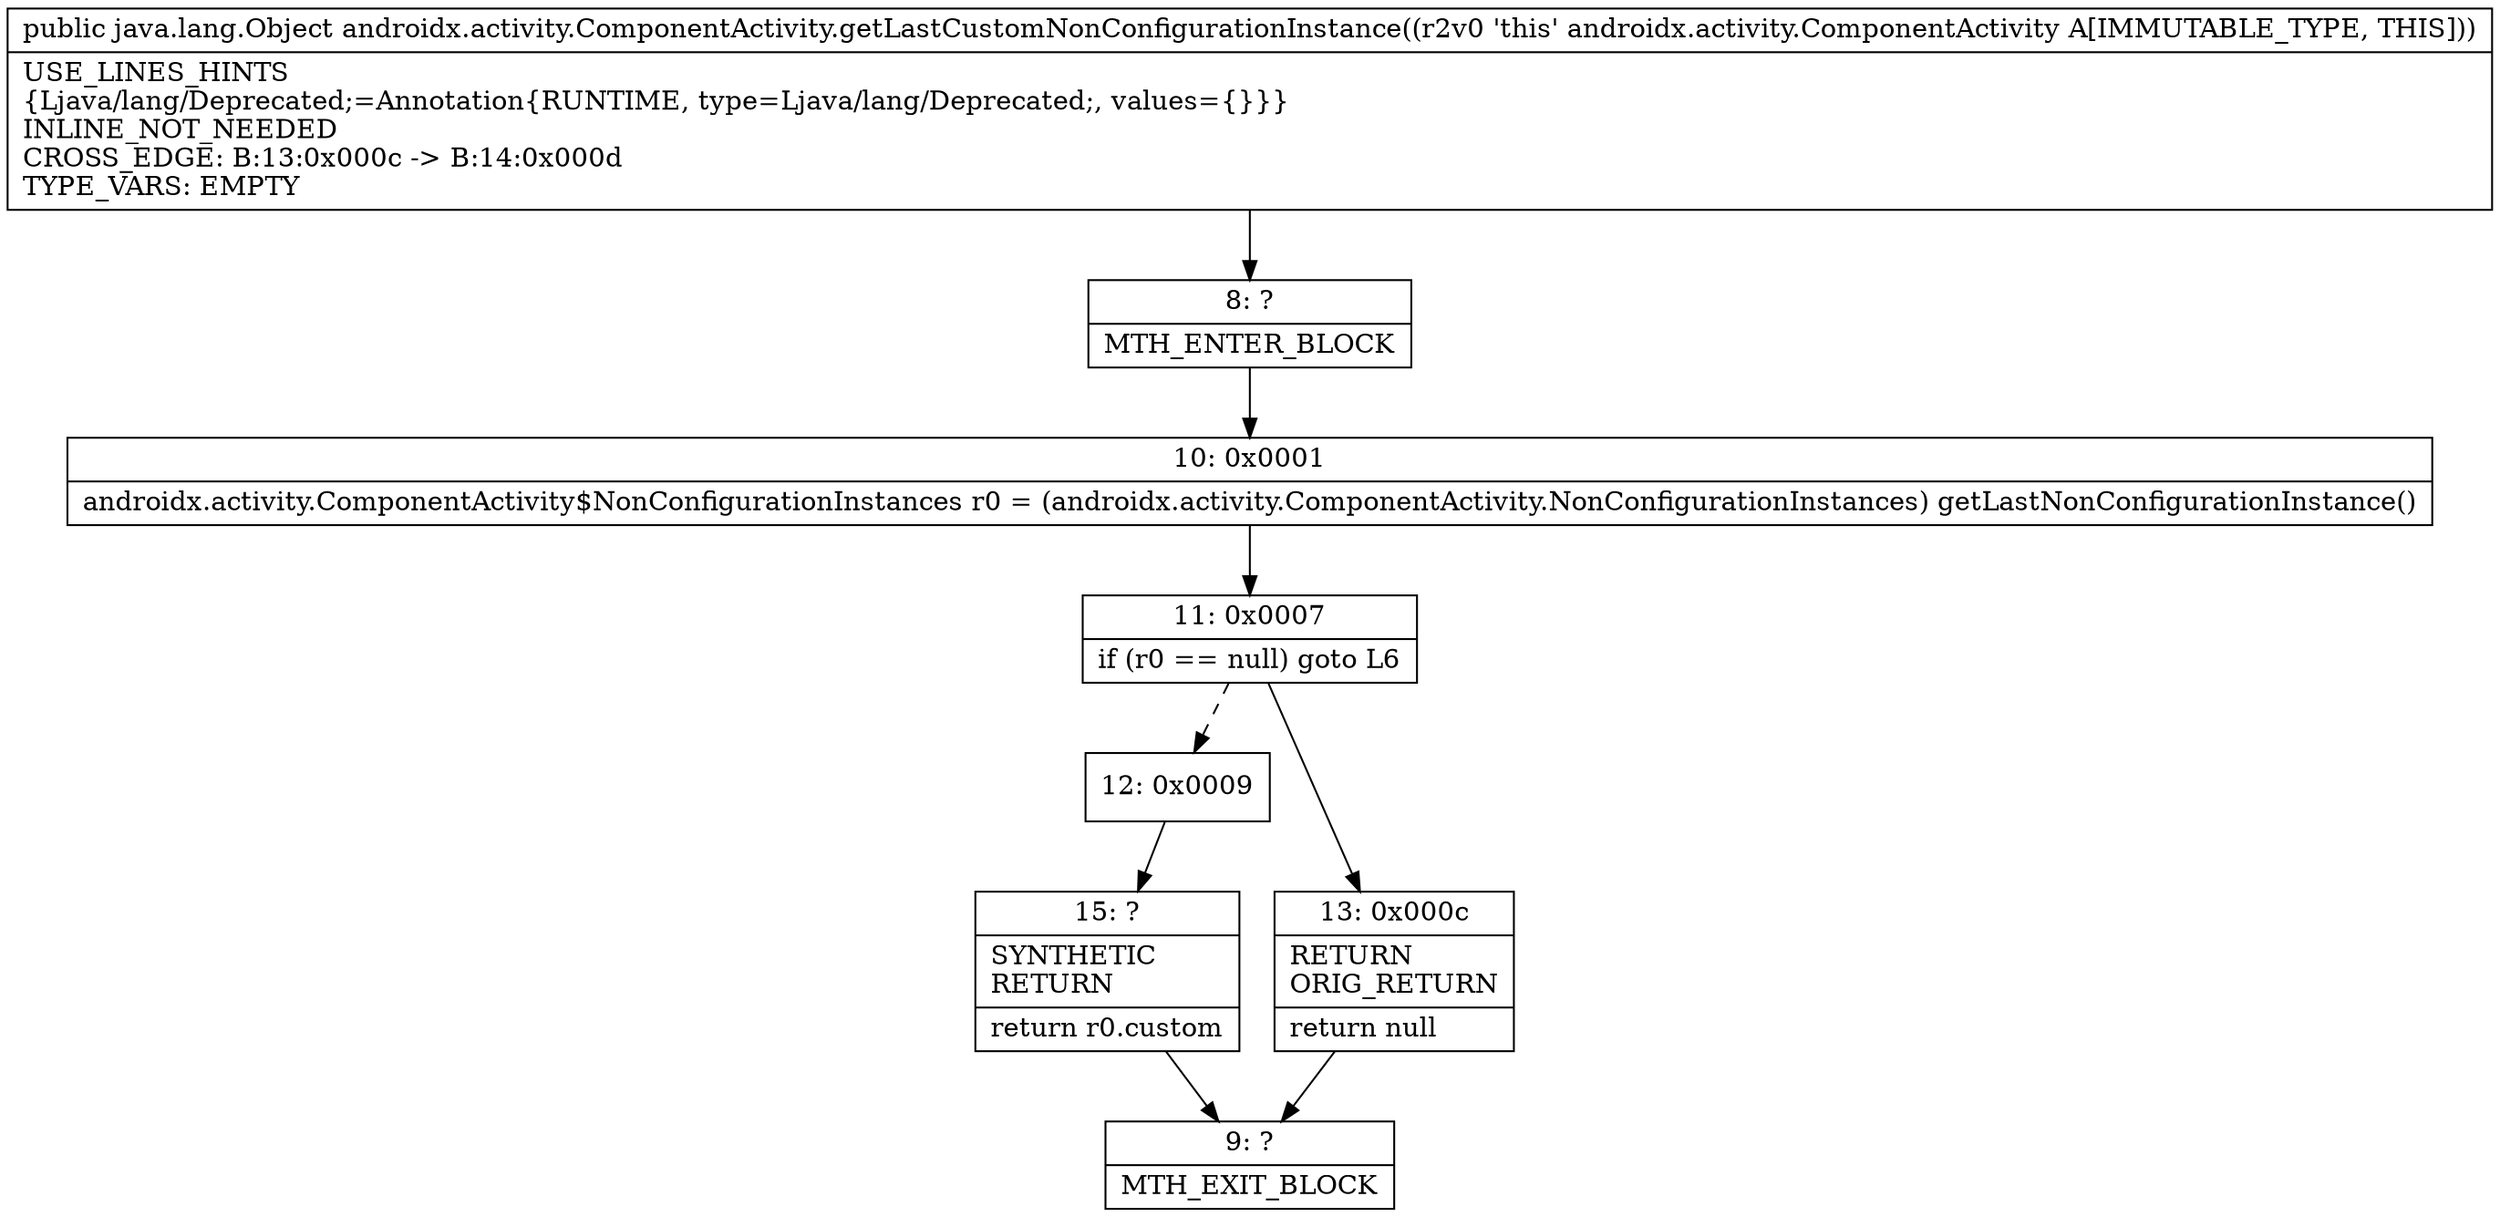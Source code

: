 digraph "CFG forandroidx.activity.ComponentActivity.getLastCustomNonConfigurationInstance()Ljava\/lang\/Object;" {
Node_8 [shape=record,label="{8\:\ ?|MTH_ENTER_BLOCK\l}"];
Node_10 [shape=record,label="{10\:\ 0x0001|androidx.activity.ComponentActivity$NonConfigurationInstances r0 = (androidx.activity.ComponentActivity.NonConfigurationInstances) getLastNonConfigurationInstance()\l}"];
Node_11 [shape=record,label="{11\:\ 0x0007|if (r0 == null) goto L6\l}"];
Node_12 [shape=record,label="{12\:\ 0x0009}"];
Node_15 [shape=record,label="{15\:\ ?|SYNTHETIC\lRETURN\l|return r0.custom\l}"];
Node_9 [shape=record,label="{9\:\ ?|MTH_EXIT_BLOCK\l}"];
Node_13 [shape=record,label="{13\:\ 0x000c|RETURN\lORIG_RETURN\l|return null\l}"];
MethodNode[shape=record,label="{public java.lang.Object androidx.activity.ComponentActivity.getLastCustomNonConfigurationInstance((r2v0 'this' androidx.activity.ComponentActivity A[IMMUTABLE_TYPE, THIS]))  | USE_LINES_HINTS\l\{Ljava\/lang\/Deprecated;=Annotation\{RUNTIME, type=Ljava\/lang\/Deprecated;, values=\{\}\}\}\lINLINE_NOT_NEEDED\lCROSS_EDGE: B:13:0x000c \-\> B:14:0x000d\lTYPE_VARS: EMPTY\l}"];
MethodNode -> Node_8;Node_8 -> Node_10;
Node_10 -> Node_11;
Node_11 -> Node_12[style=dashed];
Node_11 -> Node_13;
Node_12 -> Node_15;
Node_15 -> Node_9;
Node_13 -> Node_9;
}

